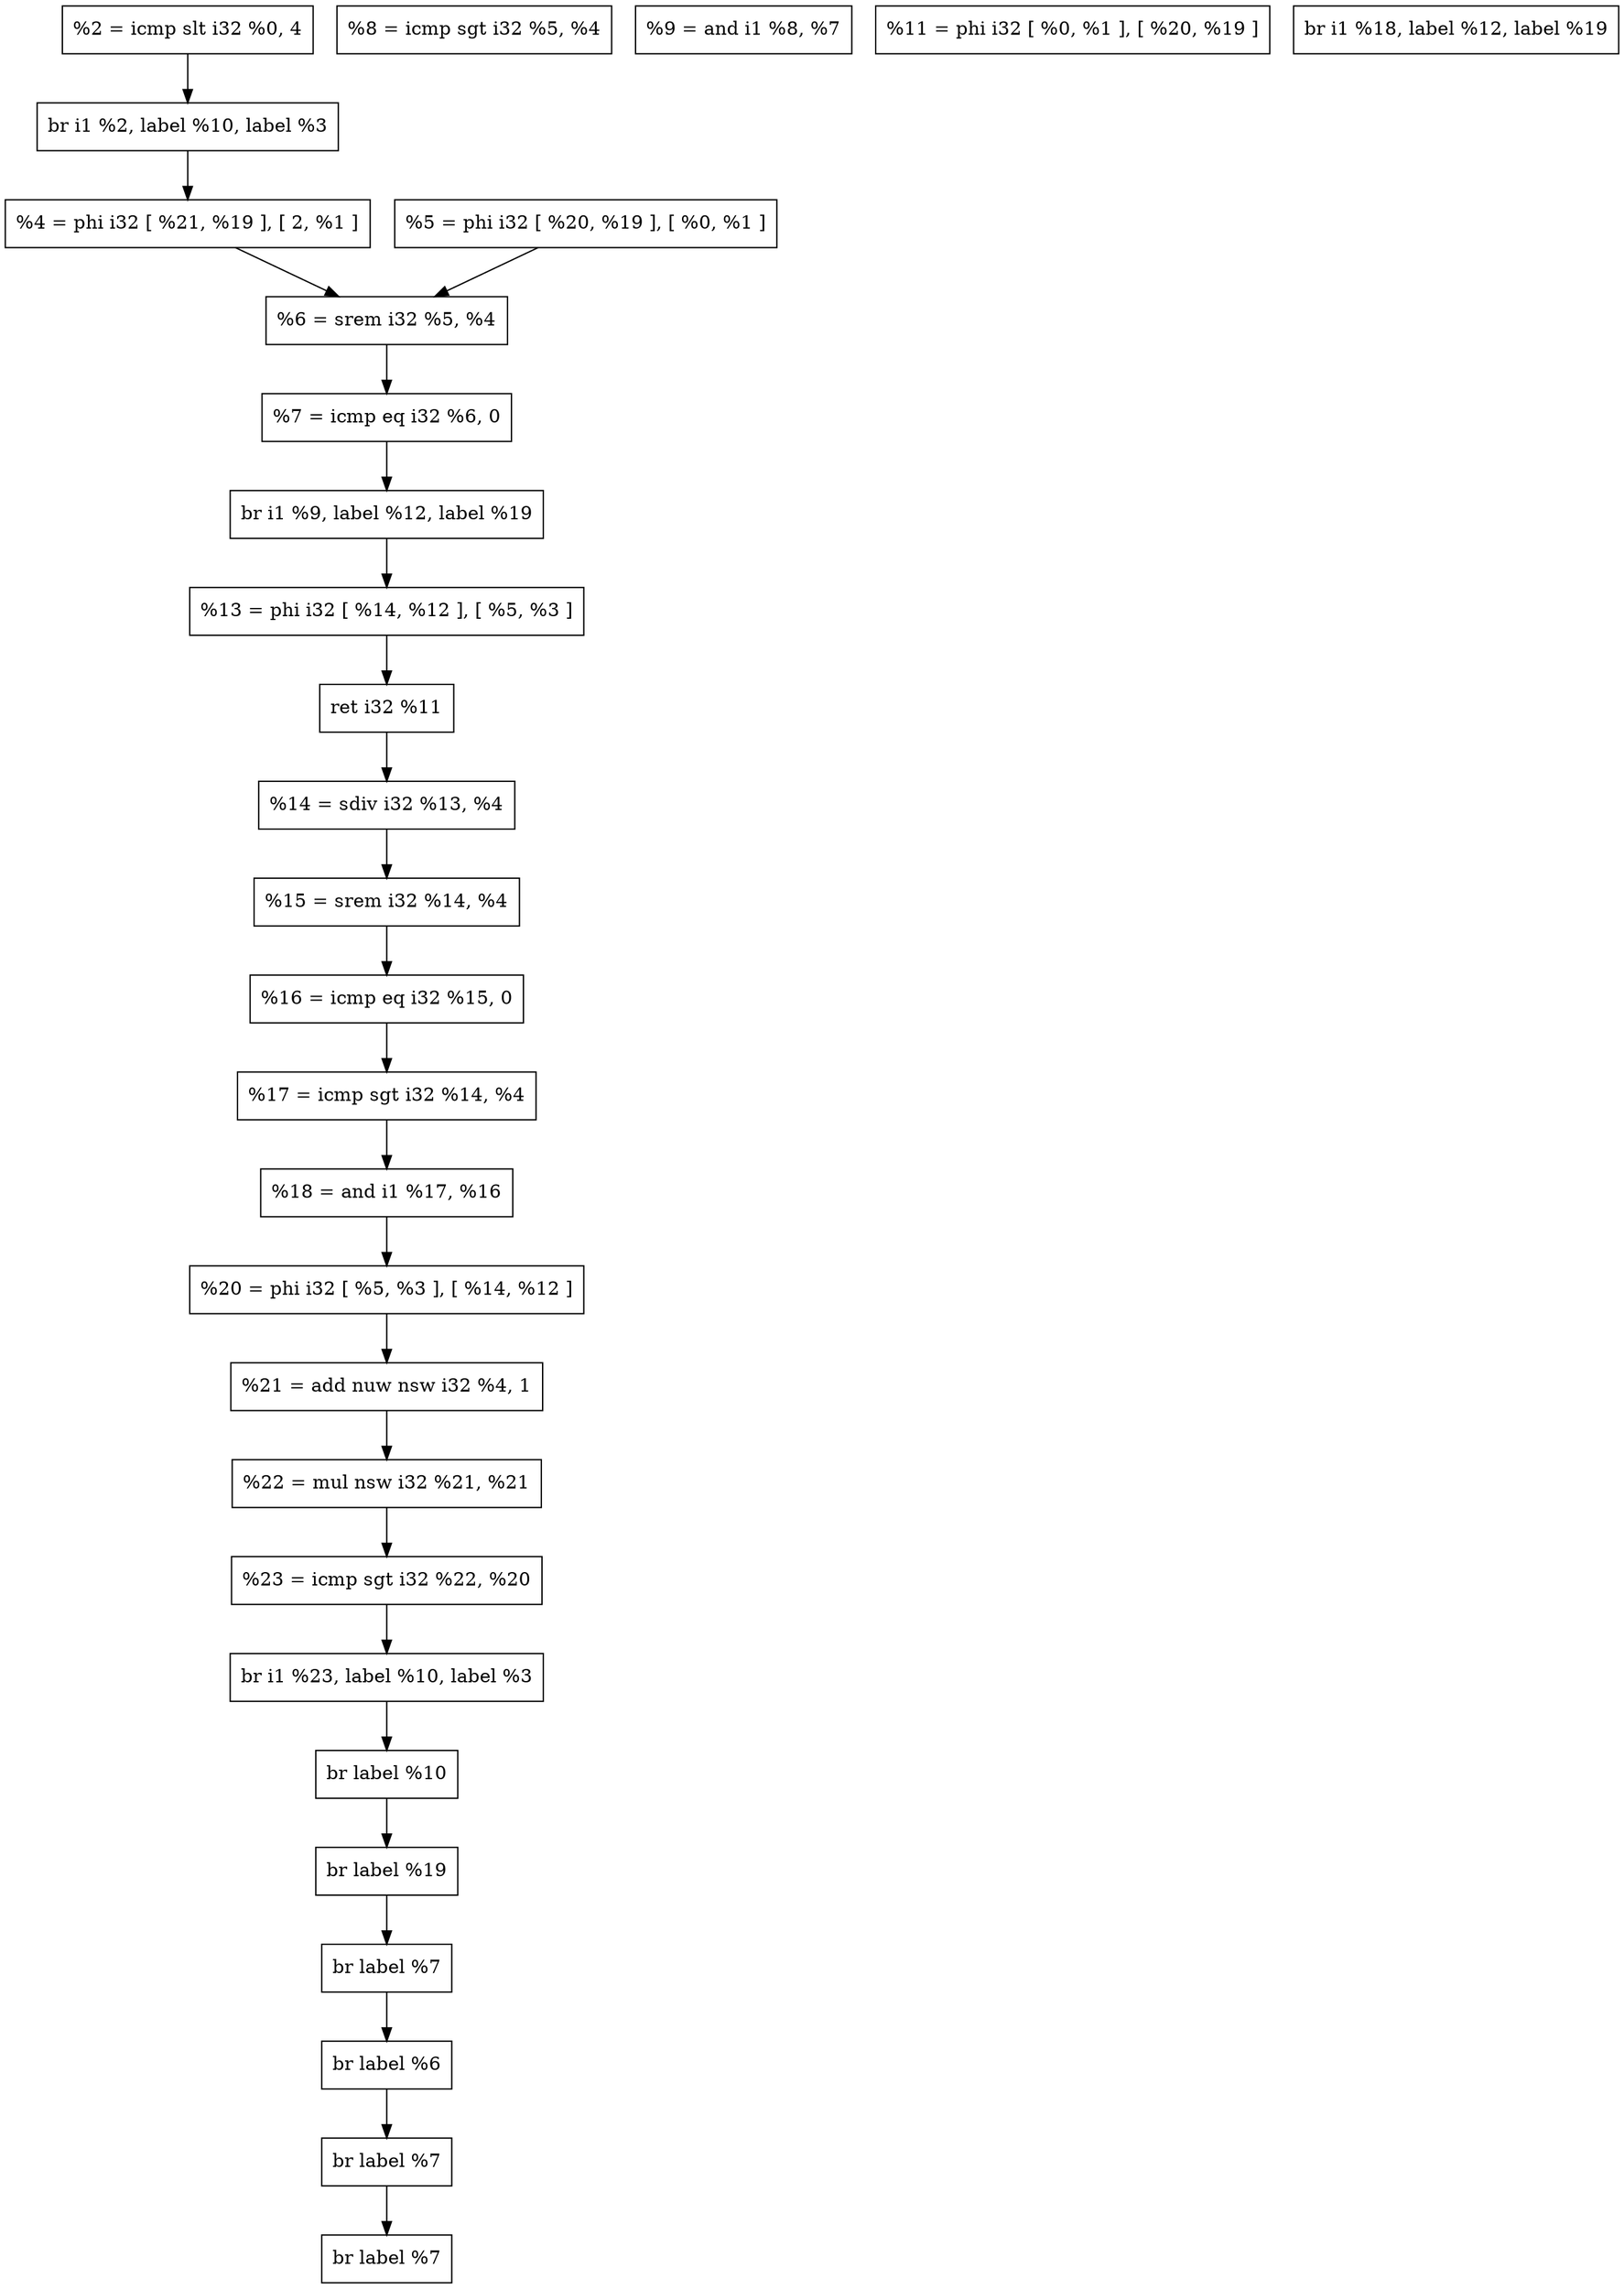 digraph "DFG for'largest_prime_factori' function" {
 Node0x55ad3df2a950[shape=record, label="  %2 = icmp slt i32 %0, 4"];
 Node0x55ad3df2aa30[shape=record, label="  %4 = phi i32 [ %21, %19 ], [ 2, %1 ]"];
 Node0x55ad3df2ab50[shape=record, label="  %5 = phi i32 [ %20, %19 ], [ %0, %1 ]"];
 Node0x55ad3df2ac50[shape=record, label="  %6 = srem i32 %5, %4"];
 Node0x55ad3df2ad20[shape=record, label="  %7 = icmp eq i32 %6, 0"];
 Node0x55ad3df2ae10[shape=record, label="  %8 = icmp sgt i32 %5, %4"];
 Node0x55ad3df2af00[shape=record, label="  %9 = and i1 %8, %7"];
 Node0x55ad3df2b000[shape=record, label="  %11 = phi i32 [ %0, %1 ], [ %20, %19 ]"];
 Node0x55ad3df2b100[shape=record, label="  ret i32 %11"];
 Node0x55ad3df2b200[shape=record, label="  %13 = phi i32 [ %14, %12 ], [ %5, %3 ]"];
 Node0x55ad3df2b300[shape=record, label="  %14 = sdiv i32 %13, %4"];
 Node0x55ad3df2b400[shape=record, label="  %15 = srem i32 %14, %4"];
 Node0x55ad3df2b500[shape=record, label="  %16 = icmp eq i32 %15, 0"];
 Node0x55ad3df2b600[shape=record, label="  %17 = icmp sgt i32 %14, %4"];
 Node0x55ad3df2b700[shape=record, label="  %18 = and i1 %17, %16"];
 Node0x55ad3df2b800[shape=record, label="  %20 = phi i32 [ %5, %3 ], [ %14, %12 ]"];
 Node0x55ad3df2b900[shape=record, label="  %21 = add nuw nsw i32 %4, 1"];
 Node0x55ad3df2ba00[shape=record, label="  %22 = mul nsw i32 %21, %21"];
 Node0x55ad3df2bb00[shape=record, label="  %23 = icmp sgt i32 %22, %20"];
 Node0x55ad3df2bc00[shape=record, label="  br i1 %2, label %10, label %3"];
 Node0x55ad3df2bd00[shape=record, label="  br i1 %9, label %12, label %19"];
 Node0x55ad3df2be00[shape=record, label="  br i1 %18, label %12, label %19"];
 Node0x55ad3df2bf00[shape=record, label="  br i1 %23, label %10, label %3"];
 Node0x55ad3df2c000[shape=record, label="  br label %10"];
 Node0x55ad3df2c100[shape=record, label="  br label %19"];
 Node0x55ad3df2c200[shape=record, label="  br label %7"];
 Node0x55ad3df2c300[shape=record, label="  br label %6"];
 Node0x55ad3df2c400[shape=record, label="  br label %7"];
 Node0x55ad3df2c500[shape=record, label="  br label %7"];

 Node0x55ad3df2a950 -> Node0x55ad3df2bc00
 Node0x55ad3df2bc00 -> Node0x55ad3df2aa30
 Node0x55ad3df2aa30 -> Node0x55ad3df2ac50
 Node0x55ad3df2ab50 -> Node0x55ad3df2ac50
 Node0x55ad3df2ac50 -> Node0x55ad3df2ad20
 Node0x55ad3df2ad20 -> Node0x55ad3df2bd00
 Node0x55ad3df2bd00 -> Node0x55ad3df2b200
 Node0x55ad3df2b200 -> Node0x55ad3df2b100
 Node0x55ad3df2b100 -> Node0x55ad3df2b300
 Node0x55ad3df2b300 -> Node0x55ad3df2b400
 Node0x55ad3df2b400 -> Node0x55ad3df2b500
 Node0x55ad3df2b500 -> Node0x55ad3df2b600
 Node0x55ad3df2b600 -> Node0x55ad3df2b700
 Node0x55ad3df2b700 -> Node0x55ad3df2b800
 Node0x55ad3df2b800 -> Node0x55ad3df2b900
 Node0x55ad3df2b900 -> Node0x55ad3df2ba00
 Node0x55ad3df2ba00 -> Node0x55ad3df2bb00
 Node0x55ad3df2bb00 -> Node0x55ad3df2bf00
 Node0x55ad3df2bf00 -> Node0x55ad3df2c000
 Node0x55ad3df2c000 -> Node0x55ad3df2c100
 Node0x55ad3df2c100 -> Node0x55ad3df2c200
 Node0x55ad3df2c200 -> Node0x55ad3df2c300
 Node0x55ad3df2c300 -> Node0x55ad3df2c400
 Node0x55ad3df2c400 -> Node0x55ad3df2c500
}